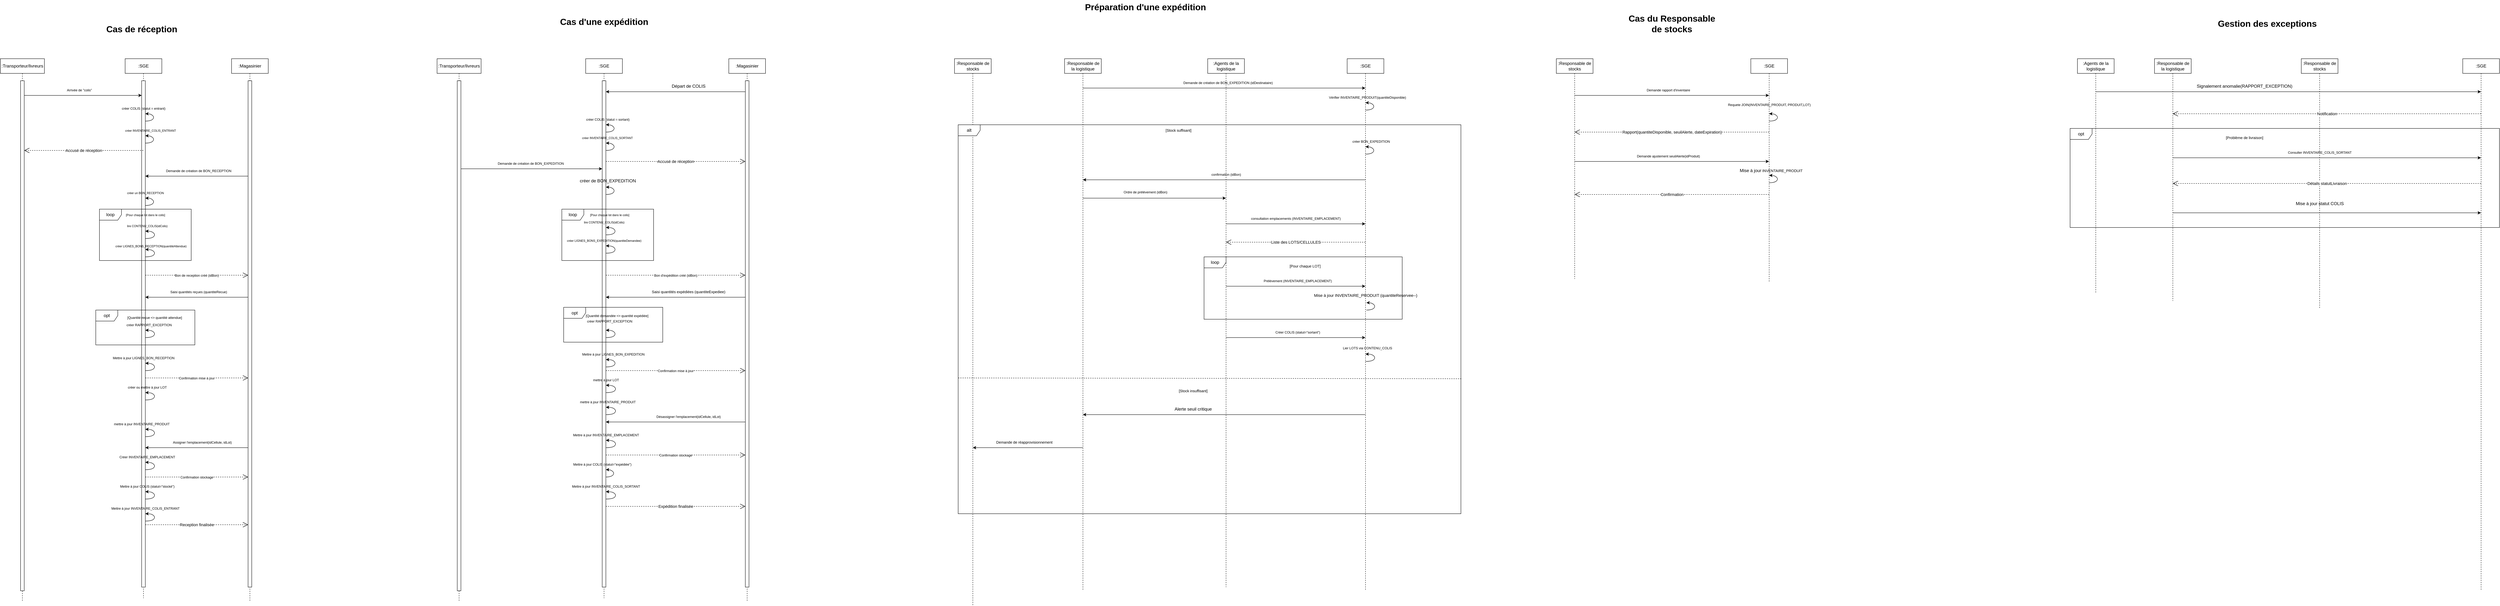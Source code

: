 <mxfile version="26.2.15">
  <diagram name="Page-1" id="2YBvvXClWsGukQMizWep">
    <mxGraphModel dx="1628" dy="1816" grid="1" gridSize="10" guides="1" tooltips="1" connect="1" arrows="1" fold="1" page="1" pageScale="1" pageWidth="850" pageHeight="1100" math="0" shadow="0">
      <root>
        <mxCell id="0" />
        <mxCell id="1" parent="0" />
        <mxCell id="aM9ryv3xv72pqoxQDRHE-1" value=":Transporteur/livreurs" style="shape=umlLifeline;perimeter=lifelinePerimeter;whiteSpace=wrap;html=1;container=0;dropTarget=0;collapsible=0;recursiveResize=0;outlineConnect=0;portConstraint=eastwest;newEdgeStyle={&quot;edgeStyle&quot;:&quot;elbowEdgeStyle&quot;,&quot;elbow&quot;:&quot;vertical&quot;,&quot;curved&quot;:0,&quot;rounded&quot;:0};" parent="1" vertex="1">
          <mxGeometry x="30" y="-40" width="120" height="1480" as="geometry" />
        </mxCell>
        <mxCell id="C3Y-JflDdJjdfb_KIbu5-1" value="" style="html=1;points=[];perimeter=orthogonalPerimeter;outlineConnect=0;targetShapes=umlLifeline;portConstraint=eastwest;newEdgeStyle={&quot;edgeStyle&quot;:&quot;elbowEdgeStyle&quot;,&quot;elbow&quot;:&quot;vertical&quot;,&quot;curved&quot;:0,&quot;rounded&quot;:0};" vertex="1" parent="aM9ryv3xv72pqoxQDRHE-1">
          <mxGeometry x="55" y="60" width="10" height="1390" as="geometry" />
        </mxCell>
        <mxCell id="aM9ryv3xv72pqoxQDRHE-5" value=":SGE" style="shape=umlLifeline;perimeter=lifelinePerimeter;whiteSpace=wrap;html=1;container=0;dropTarget=0;collapsible=0;recursiveResize=0;outlineConnect=0;portConstraint=eastwest;newEdgeStyle={&quot;edgeStyle&quot;:&quot;elbowEdgeStyle&quot;,&quot;elbow&quot;:&quot;vertical&quot;,&quot;curved&quot;:0,&quot;rounded&quot;:0};" parent="1" vertex="1">
          <mxGeometry x="370" y="-40" width="100" height="1470" as="geometry" />
        </mxCell>
        <mxCell id="aM9ryv3xv72pqoxQDRHE-6" value="" style="html=1;points=[];perimeter=orthogonalPerimeter;outlineConnect=0;targetShapes=umlLifeline;portConstraint=eastwest;newEdgeStyle={&quot;edgeStyle&quot;:&quot;elbowEdgeStyle&quot;,&quot;elbow&quot;:&quot;vertical&quot;,&quot;curved&quot;:0,&quot;rounded&quot;:0};" parent="aM9ryv3xv72pqoxQDRHE-5" vertex="1">
          <mxGeometry x="45" y="60" width="10" height="1380" as="geometry" />
        </mxCell>
        <mxCell id="C3Y-JflDdJjdfb_KIbu5-6" value="" style="curved=1;endArrow=classic;html=1;rounded=0;" edge="1" parent="aM9ryv3xv72pqoxQDRHE-5" source="aM9ryv3xv72pqoxQDRHE-6" target="aM9ryv3xv72pqoxQDRHE-6">
          <mxGeometry width="50" height="50" relative="1" as="geometry">
            <mxPoint x="55" y="200" as="sourcePoint" />
            <mxPoint x="49.912" y="150" as="targetPoint" />
            <Array as="points">
              <mxPoint x="70" y="170" />
              <mxPoint x="80" y="160" />
              <mxPoint x="70" y="150" />
            </Array>
          </mxGeometry>
        </mxCell>
        <mxCell id="C3Y-JflDdJjdfb_KIbu5-13" value="" style="curved=1;endArrow=classic;html=1;rounded=0;" edge="1" parent="aM9ryv3xv72pqoxQDRHE-5" source="aM9ryv3xv72pqoxQDRHE-6" target="aM9ryv3xv72pqoxQDRHE-6">
          <mxGeometry width="50" height="50" relative="1" as="geometry">
            <mxPoint x="55" y="230" as="sourcePoint" />
            <mxPoint x="55" y="210" as="targetPoint" />
            <Array as="points">
              <mxPoint x="70" y="230" />
              <mxPoint x="80" y="220" />
              <mxPoint x="70" y="210" />
            </Array>
          </mxGeometry>
        </mxCell>
        <mxCell id="C3Y-JflDdJjdfb_KIbu5-18" value="" style="curved=1;endArrow=classic;html=1;rounded=0;" edge="1" parent="aM9ryv3xv72pqoxQDRHE-5">
          <mxGeometry width="50" height="50" relative="1" as="geometry">
            <mxPoint x="55.0" y="400" as="sourcePoint" />
            <mxPoint x="55.0" y="380" as="targetPoint" />
            <Array as="points">
              <mxPoint x="70" y="400" />
              <mxPoint x="80" y="390" />
              <mxPoint x="70" y="380" />
              <mxPoint x="60" y="380" />
            </Array>
          </mxGeometry>
        </mxCell>
        <mxCell id="C3Y-JflDdJjdfb_KIbu5-21" value="" style="curved=1;endArrow=classic;html=1;rounded=0;" edge="1" parent="aM9ryv3xv72pqoxQDRHE-5">
          <mxGeometry width="50" height="50" relative="1" as="geometry">
            <mxPoint x="55.0" y="490" as="sourcePoint" />
            <mxPoint x="55.0" y="470" as="targetPoint" />
            <Array as="points">
              <mxPoint x="72.5" y="490" />
              <mxPoint x="82.5" y="480" />
              <mxPoint x="72.5" y="470" />
            </Array>
          </mxGeometry>
        </mxCell>
        <mxCell id="C3Y-JflDdJjdfb_KIbu5-37" value="" style="curved=1;endArrow=classic;html=1;rounded=0;" edge="1" parent="aM9ryv3xv72pqoxQDRHE-5">
          <mxGeometry width="50" height="50" relative="1" as="geometry">
            <mxPoint x="55.0" y="540" as="sourcePoint" />
            <mxPoint x="55.0" y="520" as="targetPoint" />
            <Array as="points">
              <mxPoint x="72.5" y="540" />
              <mxPoint x="82.5" y="530" />
              <mxPoint x="72.5" y="520" />
            </Array>
          </mxGeometry>
        </mxCell>
        <mxCell id="C3Y-JflDdJjdfb_KIbu5-40" value="" style="curved=1;endArrow=classic;html=1;rounded=0;" edge="1" parent="aM9ryv3xv72pqoxQDRHE-5">
          <mxGeometry width="50" height="50" relative="1" as="geometry">
            <mxPoint x="55" y="760" as="sourcePoint" />
            <mxPoint x="55" y="740" as="targetPoint" />
            <Array as="points">
              <mxPoint x="72.5" y="760" />
              <mxPoint x="82.5" y="750" />
              <mxPoint x="72.5" y="740" />
            </Array>
          </mxGeometry>
        </mxCell>
        <mxCell id="C3Y-JflDdJjdfb_KIbu5-43" value="" style="curved=1;endArrow=classic;html=1;rounded=0;" edge="1" parent="aM9ryv3xv72pqoxQDRHE-5">
          <mxGeometry width="50" height="50" relative="1" as="geometry">
            <mxPoint x="55" y="850" as="sourcePoint" />
            <mxPoint x="55" y="830" as="targetPoint" />
            <Array as="points">
              <mxPoint x="72.5" y="850" />
              <mxPoint x="82.5" y="840" />
              <mxPoint x="72.5" y="830" />
            </Array>
          </mxGeometry>
        </mxCell>
        <mxCell id="C3Y-JflDdJjdfb_KIbu5-2" value=":Magasinier" style="shape=umlLifeline;perimeter=lifelinePerimeter;whiteSpace=wrap;html=1;container=0;dropTarget=0;collapsible=0;recursiveResize=0;outlineConnect=0;portConstraint=eastwest;newEdgeStyle={&quot;edgeStyle&quot;:&quot;elbowEdgeStyle&quot;,&quot;elbow&quot;:&quot;vertical&quot;,&quot;curved&quot;:0,&quot;rounded&quot;:0};" vertex="1" parent="1">
          <mxGeometry x="660" y="-40" width="100" height="1480" as="geometry" />
        </mxCell>
        <mxCell id="C3Y-JflDdJjdfb_KIbu5-3" value="" style="html=1;points=[];perimeter=orthogonalPerimeter;outlineConnect=0;targetShapes=umlLifeline;portConstraint=eastwest;newEdgeStyle={&quot;edgeStyle&quot;:&quot;elbowEdgeStyle&quot;,&quot;elbow&quot;:&quot;vertical&quot;,&quot;curved&quot;:0,&quot;rounded&quot;:0};" vertex="1" parent="C3Y-JflDdJjdfb_KIbu5-2">
          <mxGeometry x="45" y="60" width="10" height="1380" as="geometry" />
        </mxCell>
        <mxCell id="C3Y-JflDdJjdfb_KIbu5-4" value="" style="endArrow=classic;html=1;rounded=0;" edge="1" parent="1" source="C3Y-JflDdJjdfb_KIbu5-1" target="aM9ryv3xv72pqoxQDRHE-6">
          <mxGeometry width="50" height="50" relative="1" as="geometry">
            <mxPoint x="100" y="60" as="sourcePoint" />
            <mxPoint x="420" y="60" as="targetPoint" />
            <Array as="points">
              <mxPoint x="245" y="60" />
              <mxPoint x="305" y="60" />
            </Array>
          </mxGeometry>
        </mxCell>
        <mxCell id="C3Y-JflDdJjdfb_KIbu5-5" value="&lt;font style=&quot;font-size: 9px;&quot;&gt;Arrivée de &quot;colis&quot;&lt;/font&gt;" style="text;html=1;align=center;verticalAlign=middle;resizable=0;points=[];autosize=1;strokeColor=none;fillColor=none;" vertex="1" parent="1">
          <mxGeometry x="200" y="30" width="90" height="30" as="geometry" />
        </mxCell>
        <mxCell id="C3Y-JflDdJjdfb_KIbu5-10" value="&lt;font style=&quot;font-size: 9px;&quot;&gt;créer COLIS (statut = entrant)&lt;/font&gt;" style="text;html=1;align=center;verticalAlign=middle;resizable=0;points=[];autosize=1;strokeColor=none;fillColor=none;" vertex="1" parent="1">
          <mxGeometry x="350" y="80" width="140" height="30" as="geometry" />
        </mxCell>
        <mxCell id="C3Y-JflDdJjdfb_KIbu5-14" value="&lt;font style=&quot;font-size: 8px;&quot;&gt;créer INVENTAIRE_COLIS_ENTRANT&amp;nbsp;&lt;/font&gt;" style="text;html=1;align=center;verticalAlign=middle;resizable=0;points=[];autosize=1;strokeColor=none;fillColor=none;" vertex="1" parent="1">
          <mxGeometry x="360" y="140" width="160" height="30" as="geometry" />
        </mxCell>
        <mxCell id="C3Y-JflDdJjdfb_KIbu5-16" value="Accusé de réception" style="endArrow=open;endSize=12;dashed=1;html=1;rounded=0;" edge="1" parent="1" source="aM9ryv3xv72pqoxQDRHE-5" target="C3Y-JflDdJjdfb_KIbu5-1">
          <mxGeometry width="160" relative="1" as="geometry">
            <mxPoint x="220" y="210" as="sourcePoint" />
            <mxPoint x="380" y="210" as="targetPoint" />
            <Array as="points">
              <mxPoint x="290" y="210" />
            </Array>
          </mxGeometry>
        </mxCell>
        <mxCell id="C3Y-JflDdJjdfb_KIbu5-17" value="loop" style="shape=umlFrame;whiteSpace=wrap;html=1;pointerEvents=0;" vertex="1" parent="1">
          <mxGeometry x="300" y="370" width="250" height="140" as="geometry" />
        </mxCell>
        <mxCell id="C3Y-JflDdJjdfb_KIbu5-19" value="&lt;font style=&quot;font-size: 8px;&quot;&gt;lire CONTENU_COLIS(idColis)&lt;/font&gt;" style="text;html=1;align=center;verticalAlign=middle;resizable=0;points=[];autosize=1;strokeColor=none;fillColor=none;" vertex="1" parent="1">
          <mxGeometry x="365" y="400" width="130" height="30" as="geometry" />
        </mxCell>
        <mxCell id="C3Y-JflDdJjdfb_KIbu5-20" value="&lt;font style=&quot;font-size: 8px;&quot;&gt;[Pour chaque lot dans le colis]&lt;/font&gt;" style="text;html=1;align=center;verticalAlign=middle;resizable=0;points=[];autosize=1;strokeColor=none;fillColor=none;" vertex="1" parent="1">
          <mxGeometry x="360" y="370" width="130" height="30" as="geometry" />
        </mxCell>
        <mxCell id="C3Y-JflDdJjdfb_KIbu5-22" value="&lt;font style=&quot;font-size: 8px;&quot;&gt;créer LIGNES_BONS_RECEPTION(quantitéAttendue)&lt;/font&gt;" style="text;html=1;align=center;verticalAlign=middle;resizable=0;points=[];autosize=1;strokeColor=none;fillColor=none;" vertex="1" parent="1">
          <mxGeometry x="330" y="455" width="220" height="30" as="geometry" />
        </mxCell>
        <mxCell id="C3Y-JflDdJjdfb_KIbu5-24" value="&lt;font style=&quot;font-size: 8px;&quot;&gt;créer un BON_RECEPTION&lt;/font&gt;" style="text;html=1;align=center;verticalAlign=middle;resizable=0;points=[];autosize=1;strokeColor=none;fillColor=none;" vertex="1" parent="1">
          <mxGeometry x="365" y="310" width="120" height="30" as="geometry" />
        </mxCell>
        <mxCell id="C3Y-JflDdJjdfb_KIbu5-26" value="&lt;font style=&quot;font-size: 9px;&quot;&gt;Demande de création de BON_RECEPTION&lt;/font&gt;" style="text;html=1;align=center;verticalAlign=middle;resizable=0;points=[];autosize=1;strokeColor=none;fillColor=none;" vertex="1" parent="1">
          <mxGeometry x="470" y="250" width="200" height="30" as="geometry" />
        </mxCell>
        <mxCell id="C3Y-JflDdJjdfb_KIbu5-30" value="" style="endArrow=classic;html=1;rounded=0;" edge="1" parent="1" source="C3Y-JflDdJjdfb_KIbu5-3" target="aM9ryv3xv72pqoxQDRHE-6">
          <mxGeometry width="50" height="50" relative="1" as="geometry">
            <mxPoint x="510" y="350" as="sourcePoint" />
            <mxPoint x="560" y="300" as="targetPoint" />
            <Array as="points">
              <mxPoint x="560" y="280" />
            </Array>
          </mxGeometry>
        </mxCell>
        <mxCell id="C3Y-JflDdJjdfb_KIbu5-34" value="&lt;font style=&quot;font-size: 9px;&quot;&gt;Bon de reception créé (idBon)&lt;/font&gt;" style="endArrow=open;endSize=12;dashed=1;html=1;rounded=0;" edge="1" parent="1" source="aM9ryv3xv72pqoxQDRHE-6" target="C3Y-JflDdJjdfb_KIbu5-3">
          <mxGeometry width="160" relative="1" as="geometry">
            <mxPoint x="490" y="610" as="sourcePoint" />
            <mxPoint x="650" y="610" as="targetPoint" />
            <Array as="points">
              <mxPoint x="570" y="550" />
            </Array>
            <mxPoint as="offset" />
          </mxGeometry>
        </mxCell>
        <mxCell id="C3Y-JflDdJjdfb_KIbu5-35" value="" style="endArrow=classic;html=1;rounded=0;" edge="1" parent="1" source="C3Y-JflDdJjdfb_KIbu5-3" target="aM9ryv3xv72pqoxQDRHE-6">
          <mxGeometry width="50" height="50" relative="1" as="geometry">
            <mxPoint x="500" y="690" as="sourcePoint" />
            <mxPoint x="550" y="640" as="targetPoint" />
            <Array as="points">
              <mxPoint x="570" y="610" />
            </Array>
          </mxGeometry>
        </mxCell>
        <mxCell id="C3Y-JflDdJjdfb_KIbu5-36" value="&lt;font style=&quot;font-size: 9px;&quot;&gt;Saisi quantités reçues (quantiteRecue)&lt;/font&gt;" style="text;html=1;align=center;verticalAlign=middle;resizable=0;points=[];autosize=1;strokeColor=none;fillColor=none;" vertex="1" parent="1">
          <mxGeometry x="480" y="580" width="180" height="30" as="geometry" />
        </mxCell>
        <mxCell id="C3Y-JflDdJjdfb_KIbu5-38" value="opt" style="shape=umlFrame;whiteSpace=wrap;html=1;pointerEvents=0;" vertex="1" parent="1">
          <mxGeometry x="290" y="645" width="270" height="95" as="geometry" />
        </mxCell>
        <mxCell id="C3Y-JflDdJjdfb_KIbu5-39" value="&lt;font style=&quot;font-size: 9px;&quot;&gt;[Quantité reçue &amp;lt;&amp;gt; quantité attendue]&lt;/font&gt;" style="text;html=1;align=center;verticalAlign=middle;resizable=0;points=[];autosize=1;strokeColor=none;fillColor=none;" vertex="1" parent="1">
          <mxGeometry x="365" y="650" width="170" height="30" as="geometry" />
        </mxCell>
        <mxCell id="C3Y-JflDdJjdfb_KIbu5-41" value="&lt;font style=&quot;font-size: 9px;&quot;&gt;créer RAPPORT_EXCEPTION&lt;/font&gt;" style="text;html=1;align=center;verticalAlign=middle;resizable=0;points=[];autosize=1;strokeColor=none;fillColor=none;" vertex="1" parent="1">
          <mxGeometry x="360" y="670" width="150" height="30" as="geometry" />
        </mxCell>
        <mxCell id="C3Y-JflDdJjdfb_KIbu5-44" value="&lt;font style=&quot;font-size: 9px;&quot;&gt;Mettre à jour LIGNES_BON_RECEPTION&lt;/font&gt;" style="text;html=1;align=center;verticalAlign=middle;resizable=0;points=[];autosize=1;strokeColor=none;fillColor=none;" vertex="1" parent="1">
          <mxGeometry x="325" y="760" width="190" height="30" as="geometry" />
        </mxCell>
        <mxCell id="C3Y-JflDdJjdfb_KIbu5-45" value="&lt;font style=&quot;font-size: 9px;&quot;&gt;Confirmation mise à jour&lt;/font&gt;" style="endArrow=open;endSize=12;dashed=1;html=1;rounded=0;" edge="1" parent="1" source="aM9ryv3xv72pqoxQDRHE-6" target="C3Y-JflDdJjdfb_KIbu5-3">
          <mxGeometry width="160" relative="1" as="geometry">
            <mxPoint x="610" y="1000" as="sourcePoint" />
            <mxPoint x="770" y="1000" as="targetPoint" />
            <Array as="points">
              <mxPoint x="560" y="830" />
            </Array>
          </mxGeometry>
        </mxCell>
        <mxCell id="C3Y-JflDdJjdfb_KIbu5-47" value="" style="curved=1;endArrow=classic;html=1;rounded=0;" edge="1" parent="1">
          <mxGeometry width="50" height="50" relative="1" as="geometry">
            <mxPoint x="425" y="890" as="sourcePoint" />
            <mxPoint x="425" y="870" as="targetPoint" />
            <Array as="points">
              <mxPoint x="442.5" y="890" />
              <mxPoint x="452.5" y="880" />
              <mxPoint x="442.5" y="870" />
            </Array>
          </mxGeometry>
        </mxCell>
        <mxCell id="C3Y-JflDdJjdfb_KIbu5-48" value="&lt;font style=&quot;font-size: 9px;&quot;&gt;créer ou mettre à jour LOT&lt;/font&gt;" style="text;html=1;align=center;verticalAlign=middle;resizable=0;points=[];autosize=1;strokeColor=none;fillColor=none;" vertex="1" parent="1">
          <mxGeometry x="365" y="840" width="130" height="30" as="geometry" />
        </mxCell>
        <mxCell id="C3Y-JflDdJjdfb_KIbu5-49" value="" style="curved=1;endArrow=classic;html=1;rounded=0;" edge="1" parent="1">
          <mxGeometry width="50" height="50" relative="1" as="geometry">
            <mxPoint x="425" y="990" as="sourcePoint" />
            <mxPoint x="425" y="970" as="targetPoint" />
            <Array as="points">
              <mxPoint x="442.5" y="990" />
              <mxPoint x="452.5" y="980" />
              <mxPoint x="442.5" y="970" />
            </Array>
          </mxGeometry>
        </mxCell>
        <mxCell id="C3Y-JflDdJjdfb_KIbu5-50" value="&lt;font style=&quot;font-size: 9px;&quot;&gt;mettre à jour INVENTAIRE_PRODUIT&lt;/font&gt;" style="text;html=1;align=center;verticalAlign=middle;resizable=0;points=[];autosize=1;strokeColor=none;fillColor=none;" vertex="1" parent="1">
          <mxGeometry x="325" y="940" width="180" height="30" as="geometry" />
        </mxCell>
        <mxCell id="C3Y-JflDdJjdfb_KIbu5-51" value="" style="endArrow=classic;html=1;rounded=0;" edge="1" parent="1" source="C3Y-JflDdJjdfb_KIbu5-3" target="aM9ryv3xv72pqoxQDRHE-6">
          <mxGeometry width="50" height="50" relative="1" as="geometry">
            <mxPoint x="520" y="1180" as="sourcePoint" />
            <mxPoint x="570" y="1130" as="targetPoint" />
            <Array as="points">
              <mxPoint x="560" y="1020" />
            </Array>
          </mxGeometry>
        </mxCell>
        <mxCell id="C3Y-JflDdJjdfb_KIbu5-52" value="&lt;font style=&quot;font-size: 9px;&quot;&gt;Assigner l&#39;emplacement(idCellule, idLot)&lt;/font&gt;" style="text;html=1;align=center;verticalAlign=middle;resizable=0;points=[];autosize=1;strokeColor=none;fillColor=none;" vertex="1" parent="1">
          <mxGeometry x="490" y="990" width="180" height="30" as="geometry" />
        </mxCell>
        <mxCell id="C3Y-JflDdJjdfb_KIbu5-53" value="" style="curved=1;endArrow=classic;html=1;rounded=0;" edge="1" parent="1">
          <mxGeometry width="50" height="50" relative="1" as="geometry">
            <mxPoint x="425" y="1080" as="sourcePoint" />
            <mxPoint x="425" y="1060" as="targetPoint" />
            <Array as="points">
              <mxPoint x="442.5" y="1080" />
              <mxPoint x="452.5" y="1070" />
              <mxPoint x="442.5" y="1060" />
            </Array>
          </mxGeometry>
        </mxCell>
        <mxCell id="C3Y-JflDdJjdfb_KIbu5-54" value="&lt;font style=&quot;font-size: 9px;&quot;&gt;Créer INVENTAIRE_EMPLACEMENT&lt;/font&gt;" style="text;html=1;align=center;verticalAlign=middle;resizable=0;points=[];autosize=1;strokeColor=none;fillColor=none;" vertex="1" parent="1">
          <mxGeometry x="340" y="1030" width="180" height="30" as="geometry" />
        </mxCell>
        <mxCell id="C3Y-JflDdJjdfb_KIbu5-55" value="&lt;font style=&quot;font-size: 9px;&quot;&gt;Confirmation stockage&lt;/font&gt;" style="endArrow=open;endSize=12;dashed=1;html=1;rounded=0;" edge="1" parent="1" source="aM9ryv3xv72pqoxQDRHE-6" target="C3Y-JflDdJjdfb_KIbu5-3">
          <mxGeometry width="160" relative="1" as="geometry">
            <mxPoint x="460" y="1230" as="sourcePoint" />
            <mxPoint x="620" y="1230" as="targetPoint" />
            <Array as="points">
              <mxPoint x="560" y="1100" />
            </Array>
          </mxGeometry>
        </mxCell>
        <mxCell id="C3Y-JflDdJjdfb_KIbu5-57" value="" style="curved=1;endArrow=classic;html=1;rounded=0;" edge="1" parent="1">
          <mxGeometry width="50" height="50" relative="1" as="geometry">
            <mxPoint x="425" y="1160" as="sourcePoint" />
            <mxPoint x="425" y="1140" as="targetPoint" />
            <Array as="points">
              <mxPoint x="442.5" y="1160" />
              <mxPoint x="452.5" y="1150" />
              <mxPoint x="442.5" y="1140" />
            </Array>
          </mxGeometry>
        </mxCell>
        <mxCell id="C3Y-JflDdJjdfb_KIbu5-58" value="&lt;font style=&quot;font-size: 9px;&quot;&gt;Mettre à jour COLIS (statut=&quot;stocké&quot;)&lt;/font&gt;" style="text;html=1;align=center;verticalAlign=middle;resizable=0;points=[];autosize=1;strokeColor=none;fillColor=none;" vertex="1" parent="1">
          <mxGeometry x="345" y="1110" width="170" height="30" as="geometry" />
        </mxCell>
        <mxCell id="C3Y-JflDdJjdfb_KIbu5-59" value="&lt;font style=&quot;font-size: 9px;&quot;&gt;Mettre à jour INVENTAIRE_COLIS_ENTRANT&lt;/font&gt;" style="text;html=1;align=center;verticalAlign=middle;resizable=0;points=[];autosize=1;strokeColor=none;fillColor=none;" vertex="1" parent="1">
          <mxGeometry x="320" y="1170" width="210" height="30" as="geometry" />
        </mxCell>
        <mxCell id="C3Y-JflDdJjdfb_KIbu5-60" value="" style="curved=1;endArrow=classic;html=1;rounded=0;" edge="1" parent="1">
          <mxGeometry width="50" height="50" relative="1" as="geometry">
            <mxPoint x="425" y="1220" as="sourcePoint" />
            <mxPoint x="425" y="1200" as="targetPoint" />
            <Array as="points">
              <mxPoint x="442.5" y="1220" />
              <mxPoint x="452.5" y="1210" />
              <mxPoint x="442.5" y="1200" />
            </Array>
          </mxGeometry>
        </mxCell>
        <mxCell id="C3Y-JflDdJjdfb_KIbu5-61" value="Reception finalisée" style="endArrow=open;endSize=12;dashed=1;html=1;rounded=0;" edge="1" parent="1" source="aM9ryv3xv72pqoxQDRHE-6" target="C3Y-JflDdJjdfb_KIbu5-3">
          <mxGeometry width="160" relative="1" as="geometry">
            <mxPoint x="450" y="1380" as="sourcePoint" />
            <mxPoint x="610" y="1380" as="targetPoint" />
            <Array as="points">
              <mxPoint x="560" y="1230" />
            </Array>
          </mxGeometry>
        </mxCell>
        <mxCell id="C3Y-JflDdJjdfb_KIbu5-62" value="&lt;b&gt;&lt;font style=&quot;font-size: 24px;&quot;&gt;Cas de réception&lt;/font&gt;&lt;/b&gt;" style="text;html=1;align=center;verticalAlign=middle;resizable=0;points=[];autosize=1;strokeColor=none;fillColor=none;" vertex="1" parent="1">
          <mxGeometry x="305" y="-140" width="220" height="40" as="geometry" />
        </mxCell>
        <mxCell id="C3Y-JflDdJjdfb_KIbu5-63" value=":SGE" style="shape=umlLifeline;perimeter=lifelinePerimeter;whiteSpace=wrap;html=1;container=0;dropTarget=0;collapsible=0;recursiveResize=0;outlineConnect=0;portConstraint=eastwest;newEdgeStyle={&quot;edgeStyle&quot;:&quot;elbowEdgeStyle&quot;,&quot;elbow&quot;:&quot;vertical&quot;,&quot;curved&quot;:0,&quot;rounded&quot;:0};" vertex="1" parent="1">
          <mxGeometry x="1625" y="-40" width="100" height="1470" as="geometry" />
        </mxCell>
        <mxCell id="C3Y-JflDdJjdfb_KIbu5-64" value="" style="html=1;points=[];perimeter=orthogonalPerimeter;outlineConnect=0;targetShapes=umlLifeline;portConstraint=eastwest;newEdgeStyle={&quot;edgeStyle&quot;:&quot;elbowEdgeStyle&quot;,&quot;elbow&quot;:&quot;vertical&quot;,&quot;curved&quot;:0,&quot;rounded&quot;:0};" vertex="1" parent="C3Y-JflDdJjdfb_KIbu5-63">
          <mxGeometry x="45" y="60" width="10" height="1380" as="geometry" />
        </mxCell>
        <mxCell id="C3Y-JflDdJjdfb_KIbu5-65" value="" style="curved=1;endArrow=classic;html=1;rounded=0;" edge="1" parent="C3Y-JflDdJjdfb_KIbu5-63">
          <mxGeometry width="50" height="50" relative="1" as="geometry">
            <mxPoint x="55" y="200" as="sourcePoint" />
            <mxPoint x="55" y="180" as="targetPoint" />
            <Array as="points">
              <mxPoint x="70" y="200" />
              <mxPoint x="80" y="190" />
              <mxPoint x="70" y="180" />
            </Array>
          </mxGeometry>
        </mxCell>
        <mxCell id="C3Y-JflDdJjdfb_KIbu5-66" value="" style="curved=1;endArrow=classic;html=1;rounded=0;" edge="1" parent="C3Y-JflDdJjdfb_KIbu5-63">
          <mxGeometry width="50" height="50" relative="1" as="geometry">
            <mxPoint x="55" y="250" as="sourcePoint" />
            <mxPoint x="55" y="230" as="targetPoint" />
            <Array as="points">
              <mxPoint x="70" y="250" />
              <mxPoint x="80" y="240" />
              <mxPoint x="70" y="230" />
            </Array>
          </mxGeometry>
        </mxCell>
        <mxCell id="C3Y-JflDdJjdfb_KIbu5-67" value="" style="curved=1;endArrow=classic;html=1;rounded=0;" edge="1" parent="C3Y-JflDdJjdfb_KIbu5-63">
          <mxGeometry width="50" height="50" relative="1" as="geometry">
            <mxPoint x="55.0" y="370" as="sourcePoint" />
            <mxPoint x="55.0" y="350" as="targetPoint" />
            <Array as="points">
              <mxPoint x="70" y="370" />
              <mxPoint x="80" y="360" />
              <mxPoint x="70" y="350" />
            </Array>
          </mxGeometry>
        </mxCell>
        <mxCell id="C3Y-JflDdJjdfb_KIbu5-68" value="" style="curved=1;endArrow=classic;html=1;rounded=0;" edge="1" parent="C3Y-JflDdJjdfb_KIbu5-63">
          <mxGeometry width="50" height="50" relative="1" as="geometry">
            <mxPoint x="55.0" y="480" as="sourcePoint" />
            <mxPoint x="55.0" y="460" as="targetPoint" />
            <Array as="points">
              <mxPoint x="72.5" y="480" />
              <mxPoint x="82.5" y="470" />
              <mxPoint x="72.5" y="460" />
            </Array>
          </mxGeometry>
        </mxCell>
        <mxCell id="C3Y-JflDdJjdfb_KIbu5-69" value="" style="curved=1;endArrow=classic;html=1;rounded=0;" edge="1" parent="C3Y-JflDdJjdfb_KIbu5-63">
          <mxGeometry width="50" height="50" relative="1" as="geometry">
            <mxPoint x="55.0" y="530" as="sourcePoint" />
            <mxPoint x="55.0" y="510" as="targetPoint" />
            <Array as="points">
              <mxPoint x="72.5" y="530" />
              <mxPoint x="82.5" y="520" />
              <mxPoint x="72.5" y="510" />
            </Array>
          </mxGeometry>
        </mxCell>
        <mxCell id="C3Y-JflDdJjdfb_KIbu5-70" value="" style="curved=1;endArrow=classic;html=1;rounded=0;" edge="1" parent="C3Y-JflDdJjdfb_KIbu5-63">
          <mxGeometry width="50" height="50" relative="1" as="geometry">
            <mxPoint x="55" y="760" as="sourcePoint" />
            <mxPoint x="55" y="740" as="targetPoint" />
            <Array as="points">
              <mxPoint x="72.5" y="760" />
              <mxPoint x="82.5" y="750" />
              <mxPoint x="72.5" y="740" />
            </Array>
          </mxGeometry>
        </mxCell>
        <mxCell id="C3Y-JflDdJjdfb_KIbu5-71" value="" style="curved=1;endArrow=classic;html=1;rounded=0;" edge="1" parent="C3Y-JflDdJjdfb_KIbu5-63">
          <mxGeometry width="50" height="50" relative="1" as="geometry">
            <mxPoint x="55" y="840" as="sourcePoint" />
            <mxPoint x="55" y="820" as="targetPoint" />
            <Array as="points">
              <mxPoint x="72.5" y="840" />
              <mxPoint x="82.5" y="830" />
              <mxPoint x="72.5" y="820" />
            </Array>
          </mxGeometry>
        </mxCell>
        <mxCell id="C3Y-JflDdJjdfb_KIbu5-101" value="" style="curved=1;endArrow=classic;html=1;rounded=0;" edge="1" parent="C3Y-JflDdJjdfb_KIbu5-63">
          <mxGeometry width="50" height="50" relative="1" as="geometry">
            <mxPoint x="55" y="910" as="sourcePoint" />
            <mxPoint x="55" y="890" as="targetPoint" />
            <Array as="points">
              <mxPoint x="73.75" y="910" />
              <mxPoint x="83.75" y="900" />
              <mxPoint x="73.75" y="890" />
            </Array>
          </mxGeometry>
        </mxCell>
        <mxCell id="C3Y-JflDdJjdfb_KIbu5-103" value="" style="curved=1;endArrow=classic;html=1;rounded=0;" edge="1" parent="C3Y-JflDdJjdfb_KIbu5-63" source="C3Y-JflDdJjdfb_KIbu5-64" target="C3Y-JflDdJjdfb_KIbu5-64">
          <mxGeometry width="50" height="50" relative="1" as="geometry">
            <mxPoint x="56.25" y="970" as="sourcePoint" />
            <mxPoint x="56.25" y="950" as="targetPoint" />
            <Array as="points">
              <mxPoint x="73.75" y="970" />
              <mxPoint x="83.75" y="960" />
              <mxPoint x="73.75" y="950" />
            </Array>
          </mxGeometry>
        </mxCell>
        <mxCell id="C3Y-JflDdJjdfb_KIbu5-107" value="" style="curved=1;endArrow=classic;html=1;rounded=0;" edge="1" parent="C3Y-JflDdJjdfb_KIbu5-63">
          <mxGeometry width="50" height="50" relative="1" as="geometry">
            <mxPoint x="55" y="1060" as="sourcePoint" />
            <mxPoint x="55" y="1040" as="targetPoint" />
            <Array as="points">
              <mxPoint x="73.75" y="1060" />
              <mxPoint x="83.75" y="1050" />
              <mxPoint x="73.75" y="1040" />
            </Array>
          </mxGeometry>
        </mxCell>
        <mxCell id="C3Y-JflDdJjdfb_KIbu5-112" value="" style="curved=1;endArrow=classic;html=1;rounded=0;" edge="1" parent="C3Y-JflDdJjdfb_KIbu5-63" source="C3Y-JflDdJjdfb_KIbu5-64" target="C3Y-JflDdJjdfb_KIbu5-64">
          <mxGeometry width="50" height="50" relative="1" as="geometry">
            <mxPoint x="51.25" y="1140" as="sourcePoint" />
            <mxPoint x="51.25" y="1120" as="targetPoint" />
            <Array as="points">
              <mxPoint x="68.75" y="1140" />
              <mxPoint x="78.75" y="1130" />
              <mxPoint x="68.75" y="1120" />
            </Array>
          </mxGeometry>
        </mxCell>
        <mxCell id="C3Y-JflDdJjdfb_KIbu5-113" value="" style="curved=1;endArrow=classic;html=1;rounded=0;" edge="1" parent="C3Y-JflDdJjdfb_KIbu5-63" source="C3Y-JflDdJjdfb_KIbu5-64" target="C3Y-JflDdJjdfb_KIbu5-64">
          <mxGeometry width="50" height="50" relative="1" as="geometry">
            <mxPoint x="56.25" y="1200" as="sourcePoint" />
            <mxPoint x="56.25" y="1180" as="targetPoint" />
            <Array as="points">
              <mxPoint x="73.75" y="1200" />
              <mxPoint x="83.75" y="1190" />
              <mxPoint x="73.75" y="1180" />
            </Array>
          </mxGeometry>
        </mxCell>
        <mxCell id="C3Y-JflDdJjdfb_KIbu5-72" value=":Magasinier" style="shape=umlLifeline;perimeter=lifelinePerimeter;whiteSpace=wrap;html=1;container=0;dropTarget=0;collapsible=0;recursiveResize=0;outlineConnect=0;portConstraint=eastwest;newEdgeStyle={&quot;edgeStyle&quot;:&quot;elbowEdgeStyle&quot;,&quot;elbow&quot;:&quot;vertical&quot;,&quot;curved&quot;:0,&quot;rounded&quot;:0};" vertex="1" parent="1">
          <mxGeometry x="2015" y="-40" width="100" height="1480" as="geometry" />
        </mxCell>
        <mxCell id="C3Y-JflDdJjdfb_KIbu5-73" value="" style="html=1;points=[];perimeter=orthogonalPerimeter;outlineConnect=0;targetShapes=umlLifeline;portConstraint=eastwest;newEdgeStyle={&quot;edgeStyle&quot;:&quot;elbowEdgeStyle&quot;,&quot;elbow&quot;:&quot;vertical&quot;,&quot;curved&quot;:0,&quot;rounded&quot;:0};" vertex="1" parent="C3Y-JflDdJjdfb_KIbu5-72">
          <mxGeometry x="45" y="60" width="10" height="1380" as="geometry" />
        </mxCell>
        <mxCell id="C3Y-JflDdJjdfb_KIbu5-74" value=":Transporteur/livreurs" style="shape=umlLifeline;perimeter=lifelinePerimeter;whiteSpace=wrap;html=1;container=0;dropTarget=0;collapsible=0;recursiveResize=0;outlineConnect=0;portConstraint=eastwest;newEdgeStyle={&quot;edgeStyle&quot;:&quot;elbowEdgeStyle&quot;,&quot;elbow&quot;:&quot;vertical&quot;,&quot;curved&quot;:0,&quot;rounded&quot;:0};" vertex="1" parent="1">
          <mxGeometry x="1220" y="-40" width="120" height="1480" as="geometry" />
        </mxCell>
        <mxCell id="C3Y-JflDdJjdfb_KIbu5-75" value="" style="html=1;points=[];perimeter=orthogonalPerimeter;outlineConnect=0;targetShapes=umlLifeline;portConstraint=eastwest;newEdgeStyle={&quot;edgeStyle&quot;:&quot;elbowEdgeStyle&quot;,&quot;elbow&quot;:&quot;vertical&quot;,&quot;curved&quot;:0,&quot;rounded&quot;:0};" vertex="1" parent="C3Y-JflDdJjdfb_KIbu5-74">
          <mxGeometry x="55" y="60" width="10" height="1390" as="geometry" />
        </mxCell>
        <mxCell id="C3Y-JflDdJjdfb_KIbu5-76" value="" style="endArrow=classic;html=1;rounded=0;" edge="1" parent="1" source="C3Y-JflDdJjdfb_KIbu5-73" target="C3Y-JflDdJjdfb_KIbu5-64">
          <mxGeometry width="50" height="50" relative="1" as="geometry">
            <mxPoint x="2150" y="50" as="sourcePoint" />
            <mxPoint x="1680" y="50" as="targetPoint" />
            <Array as="points">
              <mxPoint x="1885" y="50" />
            </Array>
          </mxGeometry>
        </mxCell>
        <mxCell id="C3Y-JflDdJjdfb_KIbu5-79" value="Départ de COLIS" style="text;html=1;align=center;verticalAlign=middle;resizable=0;points=[];autosize=1;strokeColor=none;fillColor=none;" vertex="1" parent="1">
          <mxGeometry x="1845" y="20" width="120" height="30" as="geometry" />
        </mxCell>
        <mxCell id="C3Y-JflDdJjdfb_KIbu5-80" value="&lt;span style=&quot;font-size: 9px;&quot;&gt;créer COLIS (statut = sortant)&lt;/span&gt;" style="text;html=1;align=center;verticalAlign=middle;resizable=0;points=[];autosize=1;strokeColor=none;fillColor=none;" vertex="1" parent="1">
          <mxGeometry x="1615" y="110" width="140" height="30" as="geometry" />
        </mxCell>
        <mxCell id="C3Y-JflDdJjdfb_KIbu5-81" value="&lt;font style=&quot;font-size: 8px;&quot;&gt;créer INVENTAIRE_COLIS_SORTANT&amp;nbsp;&lt;/font&gt;" style="text;html=1;align=center;verticalAlign=middle;resizable=0;points=[];autosize=1;strokeColor=none;fillColor=none;" vertex="1" parent="1">
          <mxGeometry x="1605" y="160" width="160" height="30" as="geometry" />
        </mxCell>
        <mxCell id="C3Y-JflDdJjdfb_KIbu5-83" value="" style="endArrow=classic;html=1;rounded=0;" edge="1" parent="1" source="C3Y-JflDdJjdfb_KIbu5-75" target="C3Y-JflDdJjdfb_KIbu5-64">
          <mxGeometry width="50" height="50" relative="1" as="geometry">
            <mxPoint x="1605" y="230" as="sourcePoint" />
            <mxPoint x="1325" y="230" as="targetPoint" />
            <Array as="points">
              <mxPoint x="1465" y="260" />
            </Array>
          </mxGeometry>
        </mxCell>
        <mxCell id="C3Y-JflDdJjdfb_KIbu5-84" value="&lt;span style=&quot;font-size: 9px;&quot;&gt;Demande de création de BON_EXPEDITION&lt;/span&gt;" style="text;html=1;align=center;verticalAlign=middle;resizable=0;points=[];autosize=1;strokeColor=none;fillColor=none;" vertex="1" parent="1">
          <mxGeometry x="1375" y="230" width="200" height="30" as="geometry" />
        </mxCell>
        <mxCell id="C3Y-JflDdJjdfb_KIbu5-85" value="Accusé de réception" style="endArrow=open;endSize=12;dashed=1;html=1;rounded=0;" edge="1" parent="1" source="C3Y-JflDdJjdfb_KIbu5-64" target="C3Y-JflDdJjdfb_KIbu5-73">
          <mxGeometry width="160" relative="1" as="geometry">
            <mxPoint x="1705" y="170" as="sourcePoint" />
            <mxPoint x="1865" y="170" as="targetPoint" />
            <Array as="points">
              <mxPoint x="1920" y="240" />
            </Array>
          </mxGeometry>
        </mxCell>
        <mxCell id="C3Y-JflDdJjdfb_KIbu5-86" value="créer de BON_EXPEDITION" style="text;html=1;align=center;verticalAlign=middle;resizable=0;points=[];autosize=1;strokeColor=none;fillColor=none;" vertex="1" parent="1">
          <mxGeometry x="1595" y="278" width="180" height="30" as="geometry" />
        </mxCell>
        <mxCell id="C3Y-JflDdJjdfb_KIbu5-87" value="loop" style="shape=umlFrame;whiteSpace=wrap;html=1;pointerEvents=0;" vertex="1" parent="1">
          <mxGeometry x="1560" y="370" width="250" height="140" as="geometry" />
        </mxCell>
        <mxCell id="C3Y-JflDdJjdfb_KIbu5-88" value="&lt;font style=&quot;font-size: 8px;&quot;&gt;[Pour chaque lot dans le colis]&lt;/font&gt;" style="text;html=1;align=center;verticalAlign=middle;resizable=0;points=[];autosize=1;strokeColor=none;fillColor=none;" vertex="1" parent="1">
          <mxGeometry x="1625" y="370" width="130" height="30" as="geometry" />
        </mxCell>
        <mxCell id="C3Y-JflDdJjdfb_KIbu5-89" value="&lt;font style=&quot;font-size: 8px;&quot;&gt;lire CONTENU_COLIS(idColis)&lt;/font&gt;" style="text;html=1;align=center;verticalAlign=middle;resizable=0;points=[];autosize=1;strokeColor=none;fillColor=none;" vertex="1" parent="1">
          <mxGeometry x="1610" y="390" width="130" height="30" as="geometry" />
        </mxCell>
        <mxCell id="C3Y-JflDdJjdfb_KIbu5-91" value="&lt;font style=&quot;&quot;&gt;&lt;span style=&quot;font-size: 8px;&quot;&gt;créer LIGNES_BONS_EXPEDITION(&lt;/span&gt;&lt;span style=&quot;text-align: left;&quot;&gt;&lt;font style=&quot;font-size: 8px;&quot;&gt;quantiteDemandee&lt;/font&gt;&lt;/span&gt;&lt;span style=&quot;font-size: 8px;&quot;&gt;)&lt;/span&gt;&lt;/font&gt;" style="text;html=1;align=center;verticalAlign=middle;resizable=0;points=[];autosize=1;strokeColor=none;fillColor=none;" vertex="1" parent="1">
          <mxGeometry x="1560" y="440" width="230" height="30" as="geometry" />
        </mxCell>
        <mxCell id="C3Y-JflDdJjdfb_KIbu5-92" value="&lt;font style=&quot;font-size: 9px;&quot;&gt;Bon d&#39;expédition créé (idBon)&lt;/font&gt;" style="endArrow=open;endSize=12;dashed=1;html=1;rounded=0;" edge="1" parent="1" source="C3Y-JflDdJjdfb_KIbu5-64" target="C3Y-JflDdJjdfb_KIbu5-73">
          <mxGeometry width="160" relative="1" as="geometry">
            <mxPoint x="1695" y="550" as="sourcePoint" />
            <mxPoint x="1975" y="550" as="targetPoint" />
            <Array as="points">
              <mxPoint x="1840" y="550" />
            </Array>
            <mxPoint as="offset" />
          </mxGeometry>
        </mxCell>
        <mxCell id="C3Y-JflDdJjdfb_KIbu5-93" value="" style="endArrow=classic;html=1;rounded=0;" edge="1" parent="1" source="C3Y-JflDdJjdfb_KIbu5-73" target="C3Y-JflDdJjdfb_KIbu5-64">
          <mxGeometry width="50" height="50" relative="1" as="geometry">
            <mxPoint x="2045" y="610" as="sourcePoint" />
            <mxPoint x="1765" y="610" as="targetPoint" />
            <Array as="points">
              <mxPoint x="1910" y="610" />
            </Array>
          </mxGeometry>
        </mxCell>
        <mxCell id="C3Y-JflDdJjdfb_KIbu5-94" value="&lt;font style=&quot;font-size: 10px;&quot;&gt;Saisi quantités expédiées (&lt;span style=&quot;text-align: left;&quot;&gt;&lt;font style=&quot;&quot;&gt;quantiteExpediee&lt;/font&gt;&lt;/span&gt;)&lt;/font&gt;" style="text;html=1;align=center;verticalAlign=middle;resizable=0;points=[];autosize=1;strokeColor=none;fillColor=none;" vertex="1" parent="1">
          <mxGeometry x="1795" y="580" width="220" height="30" as="geometry" />
        </mxCell>
        <mxCell id="C3Y-JflDdJjdfb_KIbu5-95" value="&lt;font style=&quot;font-size: 9px;&quot;&gt;[Quantité demandée &amp;lt;&amp;gt; quantité expédiée]&lt;/font&gt;" style="text;html=1;align=center;verticalAlign=middle;resizable=0;points=[];autosize=1;strokeColor=none;fillColor=none;" vertex="1" parent="1">
          <mxGeometry x="1615" y="645" width="190" height="30" as="geometry" />
        </mxCell>
        <mxCell id="C3Y-JflDdJjdfb_KIbu5-96" value="opt" style="shape=umlFrame;whiteSpace=wrap;html=1;pointerEvents=0;" vertex="1" parent="1">
          <mxGeometry x="1565" y="637.5" width="270" height="95" as="geometry" />
        </mxCell>
        <mxCell id="C3Y-JflDdJjdfb_KIbu5-97" value="&lt;font style=&quot;font-size: 9px;&quot;&gt;créer RAPPORT_EXCEPTION&lt;/font&gt;" style="text;html=1;align=center;verticalAlign=middle;resizable=0;points=[];autosize=1;strokeColor=none;fillColor=none;" vertex="1" parent="1">
          <mxGeometry x="1615" y="660" width="150" height="30" as="geometry" />
        </mxCell>
        <mxCell id="C3Y-JflDdJjdfb_KIbu5-98" value="&lt;font style=&quot;font-size: 9px;&quot;&gt;Mettre à jour LIGNES_BON_EXPEDITION&lt;/font&gt;" style="text;html=1;align=center;verticalAlign=middle;resizable=0;points=[];autosize=1;strokeColor=none;fillColor=none;" vertex="1" parent="1">
          <mxGeometry x="1605" y="750" width="190" height="30" as="geometry" />
        </mxCell>
        <mxCell id="C3Y-JflDdJjdfb_KIbu5-99" value="&lt;font style=&quot;font-size: 9px;&quot;&gt;mettre à jour LOT&lt;/font&gt;" style="text;html=1;align=center;verticalAlign=middle;resizable=0;points=[];autosize=1;strokeColor=none;fillColor=none;" vertex="1" parent="1">
          <mxGeometry x="1635" y="820" width="90" height="30" as="geometry" />
        </mxCell>
        <mxCell id="C3Y-JflDdJjdfb_KIbu5-102" value="&lt;font style=&quot;font-size: 9px;&quot;&gt;mettre à jour INVENTAIRE_PRODUIT&lt;/font&gt;" style="text;html=1;align=center;verticalAlign=middle;resizable=0;points=[];autosize=1;strokeColor=none;fillColor=none;" vertex="1" parent="1">
          <mxGeometry x="1595" y="880" width="180" height="30" as="geometry" />
        </mxCell>
        <mxCell id="C3Y-JflDdJjdfb_KIbu5-104" value="&lt;font style=&quot;font-size: 9px;&quot;&gt;Désassigner l&#39;emplacement(idCellule, idLot)&lt;/font&gt;" style="text;html=1;align=center;verticalAlign=middle;resizable=0;points=[];autosize=1;strokeColor=none;fillColor=none;" vertex="1" parent="1">
          <mxGeometry x="1805" y="920" width="200" height="30" as="geometry" />
        </mxCell>
        <mxCell id="C3Y-JflDdJjdfb_KIbu5-105" value="" style="endArrow=classic;html=1;rounded=0;" edge="1" parent="1" source="C3Y-JflDdJjdfb_KIbu5-73" target="C3Y-JflDdJjdfb_KIbu5-64">
          <mxGeometry width="50" height="50" relative="1" as="geometry">
            <mxPoint x="2005" y="980" as="sourcePoint" />
            <mxPoint x="1725" y="980" as="targetPoint" />
            <Array as="points">
              <mxPoint x="1855" y="950" />
            </Array>
          </mxGeometry>
        </mxCell>
        <mxCell id="C3Y-JflDdJjdfb_KIbu5-106" value="&lt;font style=&quot;font-size: 9px;&quot;&gt;Mettre à jour INVENTAIRE_EMPLACEMENT&lt;/font&gt;" style="text;html=1;align=center;verticalAlign=middle;resizable=0;points=[];autosize=1;strokeColor=none;fillColor=none;" vertex="1" parent="1">
          <mxGeometry x="1580" y="970" width="200" height="30" as="geometry" />
        </mxCell>
        <mxCell id="C3Y-JflDdJjdfb_KIbu5-109" value="&lt;font style=&quot;font-size: 9px;&quot;&gt;Confirmation stockage&lt;/font&gt;" style="endArrow=open;endSize=12;dashed=1;html=1;rounded=0;" edge="1" parent="1" source="C3Y-JflDdJjdfb_KIbu5-64" target="C3Y-JflDdJjdfb_KIbu5-73">
          <mxGeometry width="160" relative="1" as="geometry">
            <mxPoint x="1755" y="1040" as="sourcePoint" />
            <mxPoint x="2035" y="1040" as="targetPoint" />
            <Array as="points">
              <mxPoint x="1890" y="1040" />
            </Array>
          </mxGeometry>
        </mxCell>
        <mxCell id="C3Y-JflDdJjdfb_KIbu5-110" value="&lt;font style=&quot;font-size: 9px;&quot;&gt;Mettre à jour COLIS (statut=&quot;expédiée&quot;)&lt;/font&gt;" style="text;html=1;align=center;verticalAlign=middle;resizable=0;points=[];autosize=1;strokeColor=none;fillColor=none;" vertex="1" parent="1">
          <mxGeometry x="1580" y="1050" width="180" height="30" as="geometry" />
        </mxCell>
        <mxCell id="C3Y-JflDdJjdfb_KIbu5-111" value="&lt;font style=&quot;font-size: 9px;&quot;&gt;Mettre à jour INVENTAIRE_COLIS_SORTANT&lt;/font&gt;" style="text;html=1;align=center;verticalAlign=middle;resizable=0;points=[];autosize=1;strokeColor=none;fillColor=none;" vertex="1" parent="1">
          <mxGeometry x="1575" y="1110" width="210" height="30" as="geometry" />
        </mxCell>
        <mxCell id="C3Y-JflDdJjdfb_KIbu5-114" value="Expédition finalisée" style="endArrow=open;endSize=12;dashed=1;html=1;rounded=0;" edge="1" parent="1" source="C3Y-JflDdJjdfb_KIbu5-64" target="C3Y-JflDdJjdfb_KIbu5-73">
          <mxGeometry width="160" relative="1" as="geometry">
            <mxPoint x="1790" y="1180" as="sourcePoint" />
            <mxPoint x="2070" y="1180" as="targetPoint" />
            <Array as="points">
              <mxPoint x="1925" y="1180" />
            </Array>
          </mxGeometry>
        </mxCell>
        <mxCell id="C3Y-JflDdJjdfb_KIbu5-115" value="&lt;b&gt;&lt;font style=&quot;font-size: 24px;&quot;&gt;Cas d&#39;une expédition&lt;/font&gt;&lt;/b&gt;" style="text;html=1;align=center;verticalAlign=middle;resizable=0;points=[];autosize=1;strokeColor=none;fillColor=none;" vertex="1" parent="1">
          <mxGeometry x="1545" y="-160" width="260" height="40" as="geometry" />
        </mxCell>
        <mxCell id="C3Y-JflDdJjdfb_KIbu5-116" value="&lt;font style=&quot;font-size: 9px;&quot;&gt;Confirmation mise à jour&lt;/font&gt;" style="endArrow=open;endSize=12;dashed=1;html=1;rounded=0;" edge="1" parent="1" source="C3Y-JflDdJjdfb_KIbu5-64" target="C3Y-JflDdJjdfb_KIbu5-73">
          <mxGeometry width="160" relative="1" as="geometry">
            <mxPoint x="1680" y="810" as="sourcePoint" />
            <mxPoint x="1960" y="810" as="targetPoint" />
            <Array as="points">
              <mxPoint x="1815" y="810" />
            </Array>
          </mxGeometry>
        </mxCell>
        <mxCell id="C3Y-JflDdJjdfb_KIbu5-117" value=":Responsable de stocks" style="shape=umlLifeline;perimeter=lifelinePerimeter;whiteSpace=wrap;html=1;container=1;dropTarget=0;collapsible=0;recursiveResize=0;outlineConnect=0;portConstraint=eastwest;newEdgeStyle={&quot;curved&quot;:0,&quot;rounded&quot;:0};" vertex="1" parent="1">
          <mxGeometry x="2630" y="-40" width="100" height="1490" as="geometry" />
        </mxCell>
        <mxCell id="C3Y-JflDdJjdfb_KIbu5-118" value=":Responsable de la logistique" style="shape=umlLifeline;perimeter=lifelinePerimeter;whiteSpace=wrap;html=1;container=1;dropTarget=0;collapsible=0;recursiveResize=0;outlineConnect=0;portConstraint=eastwest;newEdgeStyle={&quot;curved&quot;:0,&quot;rounded&quot;:0};" vertex="1" parent="1">
          <mxGeometry x="2930" y="-40" width="100" height="1450" as="geometry" />
        </mxCell>
        <mxCell id="C3Y-JflDdJjdfb_KIbu5-119" value=":Agents de la logistique" style="shape=umlLifeline;perimeter=lifelinePerimeter;whiteSpace=wrap;html=1;container=1;dropTarget=0;collapsible=0;recursiveResize=0;outlineConnect=0;portConstraint=eastwest;newEdgeStyle={&quot;curved&quot;:0,&quot;rounded&quot;:0};" vertex="1" parent="1">
          <mxGeometry x="3320" y="-40" width="100" height="1440" as="geometry" />
        </mxCell>
        <mxCell id="C3Y-JflDdJjdfb_KIbu5-121" value=":SGE" style="shape=umlLifeline;perimeter=lifelinePerimeter;whiteSpace=wrap;html=1;container=1;dropTarget=0;collapsible=0;recursiveResize=0;outlineConnect=0;portConstraint=eastwest;newEdgeStyle={&quot;curved&quot;:0,&quot;rounded&quot;:0};" vertex="1" parent="1">
          <mxGeometry x="3700" y="-40" width="100" height="1450" as="geometry" />
        </mxCell>
        <mxCell id="C3Y-JflDdJjdfb_KIbu5-122" value="&lt;b&gt;&lt;font style=&quot;font-size: 24px;&quot;&gt;Préparation d&#39;une expédition&lt;/font&gt;&lt;/b&gt;" style="text;html=1;align=center;verticalAlign=middle;resizable=0;points=[];autosize=1;strokeColor=none;fillColor=none;" vertex="1" parent="1">
          <mxGeometry x="2975" y="-200" width="350" height="40" as="geometry" />
        </mxCell>
        <mxCell id="C3Y-JflDdJjdfb_KIbu5-123" value="" style="endArrow=classic;html=1;rounded=0;" edge="1" parent="1" source="C3Y-JflDdJjdfb_KIbu5-118" target="C3Y-JflDdJjdfb_KIbu5-121">
          <mxGeometry width="50" height="50" relative="1" as="geometry">
            <mxPoint x="3125" y="200" as="sourcePoint" />
            <mxPoint x="3175" y="150" as="targetPoint" />
            <Array as="points">
              <mxPoint x="3320" y="40" />
            </Array>
          </mxGeometry>
        </mxCell>
        <mxCell id="C3Y-JflDdJjdfb_KIbu5-124" value="&lt;span style=&quot;font-size: 9px;&quot;&gt;Demande de création de BON_EXPEDITION (idDestinataire)&lt;/span&gt;" style="text;html=1;align=center;verticalAlign=middle;resizable=0;points=[];autosize=1;strokeColor=none;fillColor=none;" vertex="1" parent="1">
          <mxGeometry x="3240" y="10" width="270" height="30" as="geometry" />
        </mxCell>
        <mxCell id="C3Y-JflDdJjdfb_KIbu5-127" value="" style="curved=1;endArrow=classic;html=1;rounded=0;" edge="1" parent="1">
          <mxGeometry width="50" height="50" relative="1" as="geometry">
            <mxPoint x="3750" y="100" as="sourcePoint" />
            <mxPoint x="3750" y="80" as="targetPoint" />
            <Array as="points">
              <mxPoint x="3765" y="100" />
              <mxPoint x="3775" y="90" />
              <mxPoint x="3765" y="80" />
            </Array>
          </mxGeometry>
        </mxCell>
        <mxCell id="C3Y-JflDdJjdfb_KIbu5-128" value="&lt;span style=&quot;font-size: 9px;&quot;&gt;Vérifier INVENTAIRE_PRODUIT(quantiteDisponible)&lt;/span&gt;" style="text;html=1;align=center;verticalAlign=middle;resizable=0;points=[];autosize=1;strokeColor=none;fillColor=none;" vertex="1" parent="1">
          <mxGeometry x="3640" y="50" width="230" height="30" as="geometry" />
        </mxCell>
        <mxCell id="C3Y-JflDdJjdfb_KIbu5-129" value="alt" style="shape=umlFrame;whiteSpace=wrap;html=1;pointerEvents=0;" vertex="1" parent="1">
          <mxGeometry x="2640" y="140" width="1370" height="1060" as="geometry" />
        </mxCell>
        <mxCell id="C3Y-JflDdJjdfb_KIbu5-130" value="&lt;font style=&quot;font-size: 10px;&quot;&gt;[Stock suffisant]&lt;/font&gt;" style="text;html=1;align=center;verticalAlign=middle;resizable=0;points=[];autosize=1;strokeColor=none;fillColor=none;" vertex="1" parent="1">
          <mxGeometry x="3195" y="140" width="90" height="30" as="geometry" />
        </mxCell>
        <mxCell id="C3Y-JflDdJjdfb_KIbu5-131" value="" style="curved=1;endArrow=classic;html=1;rounded=0;" edge="1" parent="1">
          <mxGeometry width="50" height="50" relative="1" as="geometry">
            <mxPoint x="3750" y="220" as="sourcePoint" />
            <mxPoint x="3750" y="200" as="targetPoint" />
            <Array as="points">
              <mxPoint x="3765" y="220" />
              <mxPoint x="3775" y="210" />
              <mxPoint x="3765" y="200" />
            </Array>
          </mxGeometry>
        </mxCell>
        <mxCell id="C3Y-JflDdJjdfb_KIbu5-132" value="&lt;span style=&quot;font-size: 9px;&quot;&gt;créer BON_EXPEDITION&lt;/span&gt;" style="text;html=1;align=center;verticalAlign=middle;resizable=0;points=[];autosize=1;strokeColor=none;fillColor=none;" vertex="1" parent="1">
          <mxGeometry x="3700" y="170" width="130" height="30" as="geometry" />
        </mxCell>
        <mxCell id="C3Y-JflDdJjdfb_KIbu5-135" value="" style="endArrow=classic;html=1;rounded=0;" edge="1" parent="1" source="C3Y-JflDdJjdfb_KIbu5-121" target="C3Y-JflDdJjdfb_KIbu5-118">
          <mxGeometry width="50" height="50" relative="1" as="geometry">
            <mxPoint x="3300" y="360" as="sourcePoint" />
            <mxPoint x="3350" y="310" as="targetPoint" />
            <Array as="points">
              <mxPoint x="3400" y="290" />
            </Array>
          </mxGeometry>
        </mxCell>
        <mxCell id="C3Y-JflDdJjdfb_KIbu5-136" value="&lt;span style=&quot;font-size: 9px;&quot;&gt;confirmation (idBon)&lt;/span&gt;" style="text;html=1;align=center;verticalAlign=middle;resizable=0;points=[];autosize=1;strokeColor=none;fillColor=none;" vertex="1" parent="1">
          <mxGeometry x="3320" y="260" width="100" height="30" as="geometry" />
        </mxCell>
        <mxCell id="C3Y-JflDdJjdfb_KIbu5-137" value="" style="endArrow=classic;html=1;rounded=0;" edge="1" parent="1" source="C3Y-JflDdJjdfb_KIbu5-118" target="C3Y-JflDdJjdfb_KIbu5-119">
          <mxGeometry width="50" height="50" relative="1" as="geometry">
            <mxPoint x="3220" y="350" as="sourcePoint" />
            <mxPoint x="3270" y="300" as="targetPoint" />
            <Array as="points">
              <mxPoint x="3170" y="340" />
            </Array>
          </mxGeometry>
        </mxCell>
        <mxCell id="C3Y-JflDdJjdfb_KIbu5-138" value="&lt;span style=&quot;font-size: 9px;&quot;&gt;Ordre de prélèvement (idBon)&lt;/span&gt;" style="text;html=1;align=center;verticalAlign=middle;resizable=0;points=[];autosize=1;strokeColor=none;fillColor=none;" vertex="1" parent="1">
          <mxGeometry x="3080" y="308" width="140" height="30" as="geometry" />
        </mxCell>
        <mxCell id="C3Y-JflDdJjdfb_KIbu5-139" value="" style="endArrow=classic;html=1;rounded=0;" edge="1" parent="1" source="C3Y-JflDdJjdfb_KIbu5-119" target="C3Y-JflDdJjdfb_KIbu5-121">
          <mxGeometry width="50" height="50" relative="1" as="geometry">
            <mxPoint x="3500" y="430" as="sourcePoint" />
            <mxPoint x="3550" y="380" as="targetPoint" />
            <Array as="points">
              <mxPoint x="3560" y="410" />
            </Array>
          </mxGeometry>
        </mxCell>
        <mxCell id="C3Y-JflDdJjdfb_KIbu5-140" value="&lt;span style=&quot;font-size: 9px;&quot;&gt;consultation emplacements (INVENTAIRE_EMPLACEMENT)&lt;/span&gt;" style="text;html=1;align=center;verticalAlign=middle;resizable=0;points=[];autosize=1;strokeColor=none;fillColor=none;" vertex="1" parent="1">
          <mxGeometry x="3425" y="380" width="270" height="30" as="geometry" />
        </mxCell>
        <mxCell id="C3Y-JflDdJjdfb_KIbu5-141" value="Liste des LOTS/CELLULES" style="endArrow=open;endSize=12;dashed=1;html=1;rounded=0;" edge="1" parent="1" source="C3Y-JflDdJjdfb_KIbu5-121" target="C3Y-JflDdJjdfb_KIbu5-119">
          <mxGeometry width="160" relative="1" as="geometry">
            <mxPoint x="3460" y="320" as="sourcePoint" />
            <mxPoint x="3620" y="320" as="targetPoint" />
            <Array as="points">
              <mxPoint x="3550" y="460" />
            </Array>
          </mxGeometry>
        </mxCell>
        <mxCell id="C3Y-JflDdJjdfb_KIbu5-143" value="loop" style="shape=umlFrame;whiteSpace=wrap;html=1;pointerEvents=0;" vertex="1" parent="1">
          <mxGeometry x="3310" y="500" width="540" height="170" as="geometry" />
        </mxCell>
        <mxCell id="C3Y-JflDdJjdfb_KIbu5-144" value="&lt;font style=&quot;font-size: 10px;&quot;&gt;[Pour chaque LOT]&lt;/font&gt;" style="text;html=1;align=center;verticalAlign=middle;resizable=0;points=[];autosize=1;strokeColor=none;fillColor=none;" vertex="1" parent="1">
          <mxGeometry x="3530" y="510" width="110" height="30" as="geometry" />
        </mxCell>
        <mxCell id="C3Y-JflDdJjdfb_KIbu5-145" value="" style="endArrow=classic;html=1;rounded=0;" edge="1" parent="1" source="C3Y-JflDdJjdfb_KIbu5-119" target="C3Y-JflDdJjdfb_KIbu5-121">
          <mxGeometry width="50" height="50" relative="1" as="geometry">
            <mxPoint x="3530" y="630" as="sourcePoint" />
            <mxPoint x="3580" y="580" as="targetPoint" />
            <Array as="points">
              <mxPoint x="3570" y="580" />
            </Array>
          </mxGeometry>
        </mxCell>
        <mxCell id="C3Y-JflDdJjdfb_KIbu5-146" value="&lt;span style=&quot;font-size: 9px;&quot;&gt;Prélèvement (INVENTAIRE_EMPLACEMENT)&lt;/span&gt;" style="text;html=1;align=center;verticalAlign=middle;resizable=0;points=[];autosize=1;strokeColor=none;fillColor=none;" vertex="1" parent="1">
          <mxGeometry x="3460" y="550" width="210" height="30" as="geometry" />
        </mxCell>
        <mxCell id="C3Y-JflDdJjdfb_KIbu5-147" value="" style="curved=1;endArrow=classic;html=1;rounded=0;" edge="1" parent="1">
          <mxGeometry width="50" height="50" relative="1" as="geometry">
            <mxPoint x="3752.5" y="645" as="sourcePoint" />
            <mxPoint x="3752.5" y="625" as="targetPoint" />
            <Array as="points">
              <mxPoint x="3767.5" y="645" />
              <mxPoint x="3777.5" y="635" />
              <mxPoint x="3767.5" y="625" />
            </Array>
          </mxGeometry>
        </mxCell>
        <mxCell id="C3Y-JflDdJjdfb_KIbu5-148" value="&lt;font style=&quot;font-size: 11px;&quot;&gt;Mise à jour&amp;nbsp;INVENTAIRE_PRODUIT (quantiteReservee--)&lt;/font&gt;" style="text;html=1;align=center;verticalAlign=middle;resizable=0;points=[];autosize=1;strokeColor=none;fillColor=none;" vertex="1" parent="1">
          <mxGeometry x="3600" y="590" width="300" height="30" as="geometry" />
        </mxCell>
        <mxCell id="C3Y-JflDdJjdfb_KIbu5-149" value="" style="endArrow=classic;html=1;rounded=0;" edge="1" parent="1" source="C3Y-JflDdJjdfb_KIbu5-119" target="C3Y-JflDdJjdfb_KIbu5-121">
          <mxGeometry width="50" height="50" relative="1" as="geometry">
            <mxPoint x="3380" y="720" as="sourcePoint" />
            <mxPoint x="3760" y="720" as="targetPoint" />
            <Array as="points">
              <mxPoint x="3580" y="720" />
            </Array>
          </mxGeometry>
        </mxCell>
        <mxCell id="C3Y-JflDdJjdfb_KIbu5-150" value="&lt;span style=&quot;font-size: 9px;&quot;&gt;Créer COLIS (statut=&quot;sortant&quot;)&lt;/span&gt;" style="text;html=1;align=center;verticalAlign=middle;resizable=0;points=[];autosize=1;strokeColor=none;fillColor=none;" vertex="1" parent="1">
          <mxGeometry x="3490" y="690" width="150" height="30" as="geometry" />
        </mxCell>
        <mxCell id="C3Y-JflDdJjdfb_KIbu5-151" value="" style="curved=1;endArrow=classic;html=1;rounded=0;" edge="1" parent="1" source="C3Y-JflDdJjdfb_KIbu5-121" target="C3Y-JflDdJjdfb_KIbu5-121">
          <mxGeometry width="50" height="50" relative="1" as="geometry">
            <mxPoint x="3752.5" y="785" as="sourcePoint" />
            <mxPoint x="3752.5" y="765" as="targetPoint" />
            <Array as="points">
              <mxPoint x="3767.5" y="785" />
              <mxPoint x="3777.5" y="775" />
              <mxPoint x="3767.5" y="765" />
            </Array>
          </mxGeometry>
        </mxCell>
        <mxCell id="C3Y-JflDdJjdfb_KIbu5-152" value="&lt;span style=&quot;font-size: 9px;&quot;&gt;Lier LOTS via CONTENU_COLIS&lt;/span&gt;" style="text;html=1;align=center;verticalAlign=middle;resizable=0;points=[];autosize=1;strokeColor=none;fillColor=none;" vertex="1" parent="1">
          <mxGeometry x="3675" y="732.5" width="160" height="30" as="geometry" />
        </mxCell>
        <mxCell id="C3Y-JflDdJjdfb_KIbu5-153" value="" style="endArrow=none;dashed=1;html=1;rounded=0;entryX=1.001;entryY=0.578;entryDx=0;entryDy=0;entryPerimeter=0;exitX=0;exitY=0.576;exitDx=0;exitDy=0;exitPerimeter=0;" edge="1" parent="1">
          <mxGeometry width="50" height="50" relative="1" as="geometry">
            <mxPoint x="2640" y="830" as="sourcePoint" />
            <mxPoint x="4011.37" y="832.12" as="targetPoint" />
          </mxGeometry>
        </mxCell>
        <mxCell id="C3Y-JflDdJjdfb_KIbu5-154" value="&lt;font style=&quot;font-size: 10px;&quot;&gt;[Stock insuffisant]&lt;/font&gt;" style="text;html=1;align=center;verticalAlign=middle;resizable=0;points=[];autosize=1;strokeColor=none;fillColor=none;" vertex="1" parent="1">
          <mxGeometry x="3230" y="850" width="100" height="30" as="geometry" />
        </mxCell>
        <mxCell id="C3Y-JflDdJjdfb_KIbu5-155" value="" style="endArrow=classic;html=1;rounded=0;" edge="1" parent="1" source="C3Y-JflDdJjdfb_KIbu5-121" target="C3Y-JflDdJjdfb_KIbu5-118">
          <mxGeometry width="50" height="50" relative="1" as="geometry">
            <mxPoint x="3210" y="960" as="sourcePoint" />
            <mxPoint x="3260" y="910" as="targetPoint" />
            <Array as="points">
              <mxPoint x="3380" y="930" />
            </Array>
          </mxGeometry>
        </mxCell>
        <mxCell id="C3Y-JflDdJjdfb_KIbu5-156" value="&lt;font style=&quot;font-size: 12px;&quot;&gt;Alerte seuil critique&lt;/font&gt;" style="text;html=1;align=center;verticalAlign=middle;resizable=0;points=[];autosize=1;strokeColor=none;fillColor=none;" vertex="1" parent="1">
          <mxGeometry x="3220" y="900" width="120" height="30" as="geometry" />
        </mxCell>
        <mxCell id="C3Y-JflDdJjdfb_KIbu5-157" value="" style="endArrow=classic;html=1;rounded=0;" edge="1" parent="1" source="C3Y-JflDdJjdfb_KIbu5-118" target="C3Y-JflDdJjdfb_KIbu5-117">
          <mxGeometry width="50" height="50" relative="1" as="geometry">
            <mxPoint x="3010" y="1000" as="sourcePoint" />
            <mxPoint x="3060" y="950" as="targetPoint" />
            <Array as="points">
              <mxPoint x="2860" y="1020" />
            </Array>
          </mxGeometry>
        </mxCell>
        <mxCell id="C3Y-JflDdJjdfb_KIbu5-158" value="&lt;font size=&quot;1&quot;&gt;Demande de réapprovisionnement&lt;/font&gt;" style="text;html=1;align=center;verticalAlign=middle;resizable=0;points=[];autosize=1;strokeColor=none;fillColor=none;" vertex="1" parent="1">
          <mxGeometry x="2730" y="990" width="180" height="30" as="geometry" />
        </mxCell>
        <mxCell id="C3Y-JflDdJjdfb_KIbu5-159" value=":Responsable de stocks" style="shape=umlLifeline;perimeter=lifelinePerimeter;whiteSpace=wrap;html=1;container=1;dropTarget=0;collapsible=0;recursiveResize=0;outlineConnect=0;portConstraint=eastwest;newEdgeStyle={&quot;curved&quot;:0,&quot;rounded&quot;:0};" vertex="1" parent="1">
          <mxGeometry x="4270" y="-40" width="100" height="600" as="geometry" />
        </mxCell>
        <mxCell id="C3Y-JflDdJjdfb_KIbu5-160" value=":SGE" style="shape=umlLifeline;perimeter=lifelinePerimeter;whiteSpace=wrap;html=1;container=1;dropTarget=0;collapsible=0;recursiveResize=0;outlineConnect=0;portConstraint=eastwest;newEdgeStyle={&quot;curved&quot;:0,&quot;rounded&quot;:0};" vertex="1" parent="1">
          <mxGeometry x="4800" y="-40" width="100" height="610" as="geometry" />
        </mxCell>
        <mxCell id="C3Y-JflDdJjdfb_KIbu5-161" value="" style="endArrow=classic;html=1;rounded=0;" edge="1" parent="1" source="C3Y-JflDdJjdfb_KIbu5-159" target="C3Y-JflDdJjdfb_KIbu5-160">
          <mxGeometry width="50" height="50" relative="1" as="geometry">
            <mxPoint x="4590" y="370" as="sourcePoint" />
            <mxPoint x="4640" y="320" as="targetPoint" />
            <Array as="points">
              <mxPoint x="4570" y="60" />
            </Array>
          </mxGeometry>
        </mxCell>
        <mxCell id="C3Y-JflDdJjdfb_KIbu5-162" value="" style="curved=1;endArrow=classic;html=1;rounded=0;" edge="1" parent="1">
          <mxGeometry width="50" height="50" relative="1" as="geometry">
            <mxPoint x="4850" y="130" as="sourcePoint" />
            <mxPoint x="4850" y="110" as="targetPoint" />
            <Array as="points">
              <mxPoint x="4865" y="130" />
              <mxPoint x="4875" y="120" />
              <mxPoint x="4865" y="110" />
            </Array>
          </mxGeometry>
        </mxCell>
        <mxCell id="C3Y-JflDdJjdfb_KIbu5-164" value="" style="endArrow=classic;html=1;rounded=0;" edge="1" parent="1" source="C3Y-JflDdJjdfb_KIbu5-159" target="C3Y-JflDdJjdfb_KIbu5-160">
          <mxGeometry width="50" height="50" relative="1" as="geometry">
            <mxPoint x="4590" y="370" as="sourcePoint" />
            <mxPoint x="4640" y="320" as="targetPoint" />
            <Array as="points">
              <mxPoint x="4630" y="240" />
            </Array>
          </mxGeometry>
        </mxCell>
        <mxCell id="C3Y-JflDdJjdfb_KIbu5-165" value="Rapport(quantiteDisponible, seuilAlerte, dateExpiration)" style="endArrow=open;endSize=12;dashed=1;html=1;rounded=0;" edge="1" parent="1" source="C3Y-JflDdJjdfb_KIbu5-160" target="C3Y-JflDdJjdfb_KIbu5-159">
          <mxGeometry width="160" relative="1" as="geometry">
            <mxPoint x="4530" y="230" as="sourcePoint" />
            <mxPoint x="4690" y="230" as="targetPoint" />
            <Array as="points">
              <mxPoint x="4620" y="160" />
            </Array>
          </mxGeometry>
        </mxCell>
        <mxCell id="C3Y-JflDdJjdfb_KIbu5-166" value="Confirmation" style="endArrow=open;endSize=12;dashed=1;html=1;rounded=0;" edge="1" parent="1" source="C3Y-JflDdJjdfb_KIbu5-160" target="C3Y-JflDdJjdfb_KIbu5-159">
          <mxGeometry width="160" relative="1" as="geometry">
            <mxPoint x="4851" y="350" as="sourcePoint" />
            <mxPoint x="4320" y="350" as="targetPoint" />
            <Array as="points">
              <mxPoint x="4620" y="330" />
            </Array>
          </mxGeometry>
        </mxCell>
        <mxCell id="C3Y-JflDdJjdfb_KIbu5-167" value="&lt;span style=&quot;font-size: 9px;&quot;&gt;Demande rapport d&#39;inventaire&lt;/span&gt;" style="text;html=1;align=center;verticalAlign=middle;resizable=0;points=[];autosize=1;strokeColor=none;fillColor=none;" vertex="1" parent="1">
          <mxGeometry x="4505" y="30" width="140" height="30" as="geometry" />
        </mxCell>
        <mxCell id="C3Y-JflDdJjdfb_KIbu5-168" value="&lt;span style=&quot;font-size: 9px;&quot;&gt;Demande ajustement seuilAlerte(idProduit)&lt;/span&gt;" style="text;html=1;align=center;verticalAlign=middle;resizable=0;points=[];autosize=1;strokeColor=none;fillColor=none;" vertex="1" parent="1">
          <mxGeometry x="4475" y="210" width="200" height="30" as="geometry" />
        </mxCell>
        <mxCell id="C3Y-JflDdJjdfb_KIbu5-169" value="&lt;span style=&quot;font-size: 9px;&quot;&gt;Requete JOIN(INVENTAIRE_PRODUIT, PRODUIT,LOT)&lt;/span&gt;" style="text;html=1;align=center;verticalAlign=middle;resizable=0;points=[];autosize=1;strokeColor=none;fillColor=none;" vertex="1" parent="1">
          <mxGeometry x="4725" y="70" width="250" height="30" as="geometry" />
        </mxCell>
        <mxCell id="C3Y-JflDdJjdfb_KIbu5-170" value="" style="curved=1;endArrow=classic;html=1;rounded=0;" edge="1" parent="1">
          <mxGeometry width="50" height="50" relative="1" as="geometry">
            <mxPoint x="4850" y="298" as="sourcePoint" />
            <mxPoint x="4850" y="278" as="targetPoint" />
            <Array as="points">
              <mxPoint x="4865" y="298" />
              <mxPoint x="4875" y="288" />
              <mxPoint x="4865" y="278" />
            </Array>
          </mxGeometry>
        </mxCell>
        <mxCell id="C3Y-JflDdJjdfb_KIbu5-171" value="Mise à jour&lt;font size=&quot;1&quot;&gt;&amp;nbsp;INVENTAIRE_PRODUIT&lt;/font&gt;" style="text;html=1;align=center;verticalAlign=middle;resizable=0;points=[];autosize=1;strokeColor=none;fillColor=none;" vertex="1" parent="1">
          <mxGeometry x="4760" y="250" width="190" height="30" as="geometry" />
        </mxCell>
        <mxCell id="C3Y-JflDdJjdfb_KIbu5-174" value="&lt;font style=&quot;font-size: 24px;&quot;&gt;&lt;b&gt;Cas du Responsable de stocks&lt;/b&gt;&lt;/font&gt;" style="text;html=1;align=center;verticalAlign=middle;whiteSpace=wrap;rounded=0;" vertex="1" parent="1">
          <mxGeometry x="4450" y="-160" width="270" height="50" as="geometry" />
        </mxCell>
        <mxCell id="C3Y-JflDdJjdfb_KIbu5-206" value=":Agents de la logistique" style="shape=umlLifeline;perimeter=lifelinePerimeter;whiteSpace=wrap;html=1;container=1;dropTarget=0;collapsible=0;recursiveResize=0;outlineConnect=0;portConstraint=eastwest;newEdgeStyle={&quot;curved&quot;:0,&quot;rounded&quot;:0};" vertex="1" parent="1">
          <mxGeometry x="5690" y="-40" width="100" height="640" as="geometry" />
        </mxCell>
        <mxCell id="C3Y-JflDdJjdfb_KIbu5-207" value=":Responsable de la logistique" style="shape=umlLifeline;perimeter=lifelinePerimeter;whiteSpace=wrap;html=1;container=1;dropTarget=0;collapsible=0;recursiveResize=0;outlineConnect=0;portConstraint=eastwest;newEdgeStyle={&quot;curved&quot;:0,&quot;rounded&quot;:0};" vertex="1" parent="1">
          <mxGeometry x="5900" y="-40" width="100" height="660" as="geometry" />
        </mxCell>
        <mxCell id="C3Y-JflDdJjdfb_KIbu5-208" value=":Responsable de stocks" style="shape=umlLifeline;perimeter=lifelinePerimeter;whiteSpace=wrap;html=1;container=1;dropTarget=0;collapsible=0;recursiveResize=0;outlineConnect=0;portConstraint=eastwest;newEdgeStyle={&quot;curved&quot;:0,&quot;rounded&quot;:0};" vertex="1" parent="1">
          <mxGeometry x="6300" y="-40" width="100" height="680" as="geometry" />
        </mxCell>
        <mxCell id="C3Y-JflDdJjdfb_KIbu5-210" value=":SGE" style="shape=umlLifeline;perimeter=lifelinePerimeter;whiteSpace=wrap;html=1;container=1;dropTarget=0;collapsible=0;recursiveResize=0;outlineConnect=0;portConstraint=eastwest;newEdgeStyle={&quot;curved&quot;:0,&quot;rounded&quot;:0};" vertex="1" parent="1">
          <mxGeometry x="6740" y="-40" width="100" height="1450" as="geometry" />
        </mxCell>
        <mxCell id="C3Y-JflDdJjdfb_KIbu5-211" value="opt" style="shape=umlFrame;whiteSpace=wrap;html=1;pointerEvents=0;" vertex="1" parent="1">
          <mxGeometry x="5670" y="150" width="1170" height="270" as="geometry" />
        </mxCell>
        <mxCell id="C3Y-JflDdJjdfb_KIbu5-212" value="" style="endArrow=classic;html=1;rounded=0;" edge="1" parent="1" source="C3Y-JflDdJjdfb_KIbu5-206" target="C3Y-JflDdJjdfb_KIbu5-210">
          <mxGeometry width="50" height="50" relative="1" as="geometry">
            <mxPoint x="5930" y="110" as="sourcePoint" />
            <mxPoint x="5980" y="60" as="targetPoint" />
            <Array as="points">
              <mxPoint x="6170" y="50" />
            </Array>
          </mxGeometry>
        </mxCell>
        <mxCell id="C3Y-JflDdJjdfb_KIbu5-213" value="&lt;font style=&quot;font-size: 12px;&quot;&gt;Signalement anomalie(RAPPORT_EXCEPTION)&lt;/font&gt;" style="text;html=1;align=center;verticalAlign=middle;resizable=0;points=[];autosize=1;strokeColor=none;fillColor=none;" vertex="1" parent="1">
          <mxGeometry x="6005" y="20" width="280" height="30" as="geometry" />
        </mxCell>
        <mxCell id="C3Y-JflDdJjdfb_KIbu5-214" value="Notification" style="endArrow=open;endSize=12;dashed=1;html=1;rounded=0;" edge="1" parent="1" source="C3Y-JflDdJjdfb_KIbu5-210" target="C3Y-JflDdJjdfb_KIbu5-207">
          <mxGeometry width="160" relative="1" as="geometry">
            <mxPoint x="5790" y="490" as="sourcePoint" />
            <mxPoint x="5950" y="490" as="targetPoint" />
            <Array as="points">
              <mxPoint x="6360" y="110" />
            </Array>
          </mxGeometry>
        </mxCell>
        <mxCell id="C3Y-JflDdJjdfb_KIbu5-216" value="&lt;font style=&quot;font-size: 10px;&quot;&gt;[Problème de livraison]&lt;/font&gt;" style="text;html=1;align=center;verticalAlign=middle;resizable=0;points=[];autosize=1;strokeColor=none;fillColor=none;" vertex="1" parent="1">
          <mxGeometry x="6080" y="160" width="130" height="30" as="geometry" />
        </mxCell>
        <mxCell id="C3Y-JflDdJjdfb_KIbu5-217" value="" style="endArrow=classic;html=1;rounded=0;" edge="1" parent="1" source="C3Y-JflDdJjdfb_KIbu5-207" target="C3Y-JflDdJjdfb_KIbu5-210">
          <mxGeometry width="50" height="50" relative="1" as="geometry">
            <mxPoint x="6170" y="230" as="sourcePoint" />
            <mxPoint x="6220" y="180" as="targetPoint" />
            <Array as="points">
              <mxPoint x="6370" y="230" />
            </Array>
          </mxGeometry>
        </mxCell>
        <mxCell id="C3Y-JflDdJjdfb_KIbu5-218" value="&lt;span style=&quot;font-size: 9px;&quot;&gt;Consulter INVENTAIRE_COLIS_SORTANT&lt;/span&gt;" style="text;html=1;align=center;verticalAlign=middle;resizable=0;points=[];autosize=1;strokeColor=none;fillColor=none;" vertex="1" parent="1">
          <mxGeometry x="6250" y="200" width="200" height="30" as="geometry" />
        </mxCell>
        <mxCell id="C3Y-JflDdJjdfb_KIbu5-219" value="Détails statutLivraison" style="endArrow=open;endSize=12;dashed=1;html=1;rounded=0;" edge="1" parent="1" source="C3Y-JflDdJjdfb_KIbu5-210" target="C3Y-JflDdJjdfb_KIbu5-207">
          <mxGeometry width="160" relative="1" as="geometry">
            <mxPoint x="6800" y="120" as="sourcePoint" />
            <mxPoint x="5959" y="120" as="targetPoint" />
            <Array as="points">
              <mxPoint x="6400" y="300" />
            </Array>
          </mxGeometry>
        </mxCell>
        <mxCell id="C3Y-JflDdJjdfb_KIbu5-220" value="" style="endArrow=classic;html=1;rounded=0;" edge="1" parent="1" source="C3Y-JflDdJjdfb_KIbu5-207" target="C3Y-JflDdJjdfb_KIbu5-210">
          <mxGeometry width="50" height="50" relative="1" as="geometry">
            <mxPoint x="6350" y="300" as="sourcePoint" />
            <mxPoint x="6400" y="250" as="targetPoint" />
            <Array as="points">
              <mxPoint x="6380" y="380" />
            </Array>
          </mxGeometry>
        </mxCell>
        <mxCell id="C3Y-JflDdJjdfb_KIbu5-221" value="&lt;font style=&quot;font-size: 12px;&quot;&gt;Mise à jour statut COLIS&lt;/font&gt;" style="text;html=1;align=center;verticalAlign=middle;resizable=0;points=[];autosize=1;strokeColor=none;fillColor=none;" vertex="1" parent="1">
          <mxGeometry x="6275" y="340" width="150" height="30" as="geometry" />
        </mxCell>
        <mxCell id="C3Y-JflDdJjdfb_KIbu5-225" value="&lt;font style=&quot;font-size: 24px;&quot;&gt;&lt;b&gt;Gestion des exceptions&lt;/b&gt;&lt;/font&gt;" style="text;html=1;align=center;verticalAlign=middle;whiteSpace=wrap;rounded=0;" vertex="1" parent="1">
          <mxGeometry x="6035" y="-160" width="345" height="50" as="geometry" />
        </mxCell>
      </root>
    </mxGraphModel>
  </diagram>
</mxfile>
